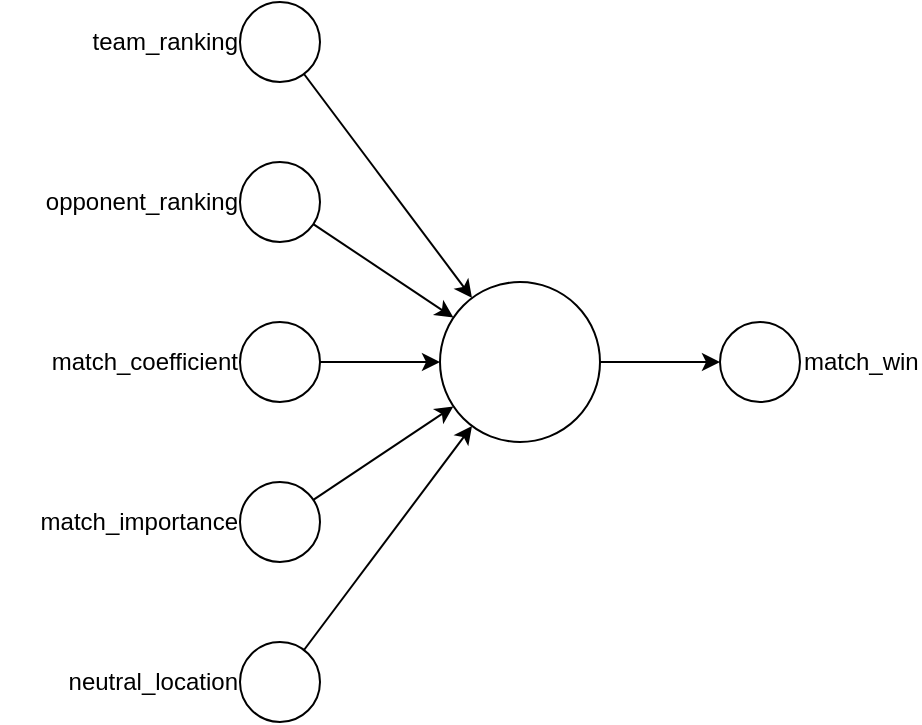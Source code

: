<mxfile version="20.6.1" type="device" pages="2"><diagram id="sLR5hcQ4mjz_AxDlRnwr" name="Logistic Regression"><mxGraphModel dx="813" dy="435" grid="1" gridSize="10" guides="1" tooltips="1" connect="1" arrows="1" fold="1" page="1" pageScale="1" pageWidth="850" pageHeight="1100" math="0" shadow="0"><root><mxCell id="0"/><mxCell id="1" parent="0"/><mxCell id="GDtvF2LMV3dDjKqqW7c8-1" value="" style="ellipse;whiteSpace=wrap;html=1;aspect=fixed;" parent="1" vertex="1"><mxGeometry x="160" y="160" width="40" height="40" as="geometry"/></mxCell><mxCell id="GDtvF2LMV3dDjKqqW7c8-2" value="team_ranking" style="text;html=1;align=right;verticalAlign=middle;resizable=0;points=[];autosize=1;strokeColor=none;fillColor=none;" parent="1" vertex="1"><mxGeometry x="60" y="165" width="100" height="30" as="geometry"/></mxCell><mxCell id="hgvbBFqQbGyHWs8PNRuw-6" style="rounded=0;orthogonalLoop=1;jettySize=auto;html=1;" edge="1" parent="1" source="GDtvF2LMV3dDjKqqW7c8-3" target="hgvbBFqQbGyHWs8PNRuw-1"><mxGeometry relative="1" as="geometry"/></mxCell><mxCell id="GDtvF2LMV3dDjKqqW7c8-3" value="" style="ellipse;whiteSpace=wrap;html=1;aspect=fixed;" parent="1" vertex="1"><mxGeometry x="160" y="240" width="40" height="40" as="geometry"/></mxCell><mxCell id="GDtvF2LMV3dDjKqqW7c8-4" value="opponent_ranking" style="text;html=1;align=right;verticalAlign=middle;resizable=0;points=[];autosize=1;strokeColor=none;fillColor=none;" parent="1" vertex="1"><mxGeometry x="40" y="245" width="120" height="30" as="geometry"/></mxCell><mxCell id="hgvbBFqQbGyHWs8PNRuw-7" style="edgeStyle=none;rounded=0;orthogonalLoop=1;jettySize=auto;html=1;exitX=1;exitY=0.5;exitDx=0;exitDy=0;entryX=0;entryY=0.5;entryDx=0;entryDy=0;" edge="1" parent="1" source="GDtvF2LMV3dDjKqqW7c8-5" target="hgvbBFqQbGyHWs8PNRuw-1"><mxGeometry relative="1" as="geometry"/></mxCell><mxCell id="GDtvF2LMV3dDjKqqW7c8-5" value="" style="ellipse;whiteSpace=wrap;html=1;aspect=fixed;" parent="1" vertex="1"><mxGeometry x="160" y="320" width="40" height="40" as="geometry"/></mxCell><mxCell id="GDtvF2LMV3dDjKqqW7c8-6" value="match_coefficient" style="text;html=1;align=right;verticalAlign=middle;resizable=0;points=[];autosize=1;strokeColor=none;fillColor=none;" parent="1" vertex="1"><mxGeometry x="40" y="325" width="120" height="30" as="geometry"/></mxCell><mxCell id="hgvbBFqQbGyHWs8PNRuw-8" style="edgeStyle=none;rounded=0;orthogonalLoop=1;jettySize=auto;html=1;" edge="1" parent="1" source="GDtvF2LMV3dDjKqqW7c8-7" target="hgvbBFqQbGyHWs8PNRuw-1"><mxGeometry relative="1" as="geometry"/></mxCell><mxCell id="GDtvF2LMV3dDjKqqW7c8-7" value="" style="ellipse;whiteSpace=wrap;html=1;aspect=fixed;" parent="1" vertex="1"><mxGeometry x="160" y="400" width="40" height="40" as="geometry"/></mxCell><mxCell id="GDtvF2LMV3dDjKqqW7c8-8" value="match_importance" style="text;html=1;align=right;verticalAlign=middle;resizable=0;points=[];autosize=1;strokeColor=none;fillColor=none;" parent="1" vertex="1"><mxGeometry x="40" y="405" width="120" height="30" as="geometry"/></mxCell><mxCell id="GDtvF2LMV3dDjKqqW7c8-24" value="" style="edgeStyle=none;rounded=0;orthogonalLoop=1;jettySize=auto;html=1;endArrow=none;endFill=0;startArrow=classic;startFill=1;entryX=1;entryY=0.5;entryDx=0;entryDy=0;" parent="1" source="GDtvF2LMV3dDjKqqW7c8-11" target="hgvbBFqQbGyHWs8PNRuw-1" edge="1"><mxGeometry relative="1" as="geometry"><mxPoint x="360" y="340" as="targetPoint"/></mxGeometry></mxCell><mxCell id="GDtvF2LMV3dDjKqqW7c8-11" value="" style="ellipse;whiteSpace=wrap;html=1;aspect=fixed;" parent="1" vertex="1"><mxGeometry x="400" y="320" width="40" height="40" as="geometry"/></mxCell><mxCell id="GDtvF2LMV3dDjKqqW7c8-14" value="match_win" style="text;html=1;strokeColor=none;fillColor=none;align=left;verticalAlign=middle;whiteSpace=wrap;rounded=0;" parent="1" vertex="1"><mxGeometry x="440" y="325" width="60" height="30" as="geometry"/></mxCell><mxCell id="hgvbBFqQbGyHWs8PNRuw-1" value="" style="ellipse;whiteSpace=wrap;html=1;aspect=fixed;" vertex="1" parent="1"><mxGeometry x="260" y="300" width="80" height="80" as="geometry"/></mxCell><mxCell id="hgvbBFqQbGyHWs8PNRuw-2" value="" style="ellipse;whiteSpace=wrap;html=1;aspect=fixed;" vertex="1" parent="1"><mxGeometry x="160" y="480" width="40" height="40" as="geometry"/></mxCell><mxCell id="hgvbBFqQbGyHWs8PNRuw-3" value="neutral_location" style="text;html=1;align=right;verticalAlign=middle;resizable=0;points=[];autosize=1;strokeColor=none;fillColor=none;" vertex="1" parent="1"><mxGeometry x="50" y="485" width="110" height="30" as="geometry"/></mxCell><mxCell id="hgvbBFqQbGyHWs8PNRuw-5" value="" style="endArrow=classic;html=1;rounded=0;" edge="1" parent="1" source="GDtvF2LMV3dDjKqqW7c8-1" target="hgvbBFqQbGyHWs8PNRuw-1"><mxGeometry width="50" height="50" relative="1" as="geometry"><mxPoint x="280" y="290" as="sourcePoint"/><mxPoint x="330" y="240" as="targetPoint"/></mxGeometry></mxCell><mxCell id="hgvbBFqQbGyHWs8PNRuw-9" value="" style="endArrow=classic;html=1;rounded=0;" edge="1" parent="1" source="hgvbBFqQbGyHWs8PNRuw-2" target="hgvbBFqQbGyHWs8PNRuw-1"><mxGeometry width="50" height="50" relative="1" as="geometry"><mxPoint x="240" y="460" as="sourcePoint"/><mxPoint x="290" y="410" as="targetPoint"/></mxGeometry></mxCell></root></mxGraphModel></diagram><diagram name="Neural Network" id="McMcJC-NNzXsRwTYpXYk"><mxGraphModel dx="981" dy="526" grid="1" gridSize="10" guides="1" tooltips="1" connect="1" arrows="1" fold="1" page="1" pageScale="1" pageWidth="850" pageHeight="1100" math="0" shadow="0"><root><mxCell id="Tz7YmVzzKGJyQnTKwFGo-0"/><mxCell id="Tz7YmVzzKGJyQnTKwFGo-1" parent="Tz7YmVzzKGJyQnTKwFGo-0"/><mxCell id="Tz7YmVzzKGJyQnTKwFGo-3" value="" style="ellipse;whiteSpace=wrap;html=1;aspect=fixed;" vertex="1" parent="Tz7YmVzzKGJyQnTKwFGo-1"><mxGeometry x="160" y="160" width="40" height="40" as="geometry"/></mxCell><mxCell id="Tz7YmVzzKGJyQnTKwFGo-4" value="team_ranking" style="text;html=1;align=right;verticalAlign=middle;resizable=0;points=[];autosize=1;strokeColor=none;fillColor=none;" vertex="1" parent="Tz7YmVzzKGJyQnTKwFGo-1"><mxGeometry x="60" y="165" width="100" height="30" as="geometry"/></mxCell><mxCell id="Tz7YmVzzKGJyQnTKwFGo-6" value="" style="ellipse;whiteSpace=wrap;html=1;aspect=fixed;" vertex="1" parent="Tz7YmVzzKGJyQnTKwFGo-1"><mxGeometry x="160" y="240" width="40" height="40" as="geometry"/></mxCell><mxCell id="Tz7YmVzzKGJyQnTKwFGo-7" value="opponent_ranking" style="text;html=1;align=right;verticalAlign=middle;resizable=0;points=[];autosize=1;strokeColor=none;fillColor=none;" vertex="1" parent="Tz7YmVzzKGJyQnTKwFGo-1"><mxGeometry x="40" y="245" width="120" height="30" as="geometry"/></mxCell><mxCell id="Tz7YmVzzKGJyQnTKwFGo-9" value="" style="ellipse;whiteSpace=wrap;html=1;aspect=fixed;" vertex="1" parent="Tz7YmVzzKGJyQnTKwFGo-1"><mxGeometry x="160" y="320" width="40" height="40" as="geometry"/></mxCell><mxCell id="Tz7YmVzzKGJyQnTKwFGo-10" value="match_coefficient" style="text;html=1;align=right;verticalAlign=middle;resizable=0;points=[];autosize=1;strokeColor=none;fillColor=none;" vertex="1" parent="Tz7YmVzzKGJyQnTKwFGo-1"><mxGeometry x="40" y="325" width="120" height="30" as="geometry"/></mxCell><mxCell id="Tz7YmVzzKGJyQnTKwFGo-12" value="" style="ellipse;whiteSpace=wrap;html=1;aspect=fixed;" vertex="1" parent="Tz7YmVzzKGJyQnTKwFGo-1"><mxGeometry x="160" y="400" width="40" height="40" as="geometry"/></mxCell><mxCell id="Tz7YmVzzKGJyQnTKwFGo-13" value="match_importance" style="text;html=1;align=right;verticalAlign=middle;resizable=0;points=[];autosize=1;strokeColor=none;fillColor=none;" vertex="1" parent="Tz7YmVzzKGJyQnTKwFGo-1"><mxGeometry x="40" y="405" width="120" height="30" as="geometry"/></mxCell><mxCell id="Tz7YmVzzKGJyQnTKwFGo-15" value="" style="ellipse;whiteSpace=wrap;html=1;aspect=fixed;" vertex="1" parent="Tz7YmVzzKGJyQnTKwFGo-1"><mxGeometry x="400" y="240" width="40" height="40" as="geometry"/></mxCell><mxCell id="Tz7YmVzzKGJyQnTKwFGo-17" value="" style="ellipse;whiteSpace=wrap;html=1;aspect=fixed;" vertex="1" parent="Tz7YmVzzKGJyQnTKwFGo-1"><mxGeometry x="400" y="320" width="40" height="40" as="geometry"/></mxCell><mxCell id="Tz7YmVzzKGJyQnTKwFGo-19" value="" style="ellipse;whiteSpace=wrap;html=1;aspect=fixed;" vertex="1" parent="Tz7YmVzzKGJyQnTKwFGo-1"><mxGeometry x="400" y="400" width="40" height="40" as="geometry"/></mxCell><mxCell id="Tz7YmVzzKGJyQnTKwFGo-20" value="match_win" style="text;html=1;strokeColor=none;fillColor=none;align=left;verticalAlign=middle;whiteSpace=wrap;rounded=0;" vertex="1" parent="Tz7YmVzzKGJyQnTKwFGo-1"><mxGeometry x="440" y="245" width="60" height="30" as="geometry"/></mxCell><mxCell id="Tz7YmVzzKGJyQnTKwFGo-21" value="match_win" style="text;html=1;strokeColor=none;fillColor=none;align=left;verticalAlign=middle;whiteSpace=wrap;rounded=0;" vertex="1" parent="Tz7YmVzzKGJyQnTKwFGo-1"><mxGeometry x="440" y="325" width="60" height="30" as="geometry"/></mxCell><mxCell id="Tz7YmVzzKGJyQnTKwFGo-22" value="match_lose" style="text;html=1;strokeColor=none;fillColor=none;align=left;verticalAlign=middle;whiteSpace=wrap;rounded=0;" vertex="1" parent="Tz7YmVzzKGJyQnTKwFGo-1"><mxGeometry x="440" y="405" width="60" height="30" as="geometry"/></mxCell><mxCell id="pGHPJpKAeoBlystxdpeN-0" value="" style="ellipse;whiteSpace=wrap;html=1;aspect=fixed;" vertex="1" parent="Tz7YmVzzKGJyQnTKwFGo-1"><mxGeometry x="160" y="480" width="40" height="40" as="geometry"/></mxCell><mxCell id="pGHPJpKAeoBlystxdpeN-1" value="neutral_location" style="text;html=1;align=right;verticalAlign=middle;resizable=0;points=[];autosize=1;strokeColor=none;fillColor=none;" vertex="1" parent="Tz7YmVzzKGJyQnTKwFGo-1"><mxGeometry x="50" y="485" width="110" height="30" as="geometry"/></mxCell><mxCell id="pGHPJpKAeoBlystxdpeN-2" value="" style="ellipse;whiteSpace=wrap;html=1;aspect=fixed;" vertex="1" parent="Tz7YmVzzKGJyQnTKwFGo-1"><mxGeometry x="240" y="160" width="40" height="40" as="geometry"/></mxCell><mxCell id="pGHPJpKAeoBlystxdpeN-3" value="" style="ellipse;whiteSpace=wrap;html=1;aspect=fixed;" vertex="1" parent="Tz7YmVzzKGJyQnTKwFGo-1"><mxGeometry x="240" y="240" width="40" height="40" as="geometry"/></mxCell><mxCell id="pGHPJpKAeoBlystxdpeN-4" value="" style="ellipse;whiteSpace=wrap;html=1;aspect=fixed;" vertex="1" parent="Tz7YmVzzKGJyQnTKwFGo-1"><mxGeometry x="240" y="320" width="40" height="40" as="geometry"/></mxCell><mxCell id="pGHPJpKAeoBlystxdpeN-5" value="" style="ellipse;whiteSpace=wrap;html=1;aspect=fixed;" vertex="1" parent="Tz7YmVzzKGJyQnTKwFGo-1"><mxGeometry x="240" y="400" width="40" height="40" as="geometry"/></mxCell><mxCell id="pGHPJpKAeoBlystxdpeN-6" value="" style="ellipse;whiteSpace=wrap;html=1;aspect=fixed;" vertex="1" parent="Tz7YmVzzKGJyQnTKwFGo-1"><mxGeometry x="240" y="480" width="40" height="40" as="geometry"/></mxCell><mxCell id="pGHPJpKAeoBlystxdpeN-7" value="" style="ellipse;whiteSpace=wrap;html=1;aspect=fixed;" vertex="1" parent="Tz7YmVzzKGJyQnTKwFGo-1"><mxGeometry x="320" y="160" width="40" height="40" as="geometry"/></mxCell><mxCell id="pGHPJpKAeoBlystxdpeN-8" value="" style="ellipse;whiteSpace=wrap;html=1;aspect=fixed;" vertex="1" parent="Tz7YmVzzKGJyQnTKwFGo-1"><mxGeometry x="320" y="240" width="40" height="40" as="geometry"/></mxCell><mxCell id="pGHPJpKAeoBlystxdpeN-9" value="" style="ellipse;whiteSpace=wrap;html=1;aspect=fixed;" vertex="1" parent="Tz7YmVzzKGJyQnTKwFGo-1"><mxGeometry x="320" y="320" width="40" height="40" as="geometry"/></mxCell><mxCell id="pGHPJpKAeoBlystxdpeN-10" value="" style="ellipse;whiteSpace=wrap;html=1;aspect=fixed;" vertex="1" parent="Tz7YmVzzKGJyQnTKwFGo-1"><mxGeometry x="320" y="400" width="40" height="40" as="geometry"/></mxCell><mxCell id="pGHPJpKAeoBlystxdpeN-11" value="" style="ellipse;whiteSpace=wrap;html=1;aspect=fixed;" vertex="1" parent="Tz7YmVzzKGJyQnTKwFGo-1"><mxGeometry x="320" y="480" width="40" height="40" as="geometry"/></mxCell><mxCell id="pGHPJpKAeoBlystxdpeN-12" value="" style="ellipse;whiteSpace=wrap;html=1;aspect=fixed;" vertex="1" parent="Tz7YmVzzKGJyQnTKwFGo-1"><mxGeometry x="240" y="80" width="40" height="40" as="geometry"/></mxCell><mxCell id="pGHPJpKAeoBlystxdpeN-13" value="" style="ellipse;whiteSpace=wrap;html=1;aspect=fixed;" vertex="1" parent="Tz7YmVzzKGJyQnTKwFGo-1"><mxGeometry x="320" y="80" width="40" height="40" as="geometry"/></mxCell><mxCell id="pGHPJpKAeoBlystxdpeN-14" value="" style="ellipse;whiteSpace=wrap;html=1;aspect=fixed;" vertex="1" parent="Tz7YmVzzKGJyQnTKwFGo-1"><mxGeometry x="240" y="560" width="40" height="40" as="geometry"/></mxCell><mxCell id="pGHPJpKAeoBlystxdpeN-15" value="" style="ellipse;whiteSpace=wrap;html=1;aspect=fixed;" vertex="1" parent="Tz7YmVzzKGJyQnTKwFGo-1"><mxGeometry x="320" y="560" width="40" height="40" as="geometry"/></mxCell><mxCell id="pGHPJpKAeoBlystxdpeN-16" value="" style="endArrow=classic;html=1;rounded=0;exitX=1;exitY=0.5;exitDx=0;exitDy=0;" edge="1" parent="Tz7YmVzzKGJyQnTKwFGo-1" source="Tz7YmVzzKGJyQnTKwFGo-12" target="pGHPJpKAeoBlystxdpeN-5"><mxGeometry width="50" height="50" relative="1" as="geometry"><mxPoint x="-10" y="530" as="sourcePoint"/><mxPoint x="40" y="480" as="targetPoint"/></mxGeometry></mxCell><mxCell id="pGHPJpKAeoBlystxdpeN-17" value="" style="endArrow=classic;html=1;rounded=0;" edge="1" parent="Tz7YmVzzKGJyQnTKwFGo-1" source="Tz7YmVzzKGJyQnTKwFGo-12" target="pGHPJpKAeoBlystxdpeN-4"><mxGeometry width="50" height="50" relative="1" as="geometry"><mxPoint x="20" y="420" as="sourcePoint"/><mxPoint x="70" y="370" as="targetPoint"/></mxGeometry></mxCell><mxCell id="pGHPJpKAeoBlystxdpeN-18" value="" style="endArrow=classic;html=1;rounded=0;" edge="1" parent="Tz7YmVzzKGJyQnTKwFGo-1" source="Tz7YmVzzKGJyQnTKwFGo-12" target="pGHPJpKAeoBlystxdpeN-6"><mxGeometry width="50" height="50" relative="1" as="geometry"><mxPoint x="450" y="510" as="sourcePoint"/><mxPoint x="500" y="460" as="targetPoint"/></mxGeometry></mxCell><mxCell id="pGHPJpKAeoBlystxdpeN-20" value="" style="endArrow=classic;html=1;rounded=0;" edge="1" parent="Tz7YmVzzKGJyQnTKwFGo-1" source="Tz7YmVzzKGJyQnTKwFGo-12" target="pGHPJpKAeoBlystxdpeN-14"><mxGeometry width="50" height="50" relative="1" as="geometry"><mxPoint x="530" y="540" as="sourcePoint"/><mxPoint x="580" y="490" as="targetPoint"/></mxGeometry></mxCell><mxCell id="pGHPJpKAeoBlystxdpeN-21" value="" style="endArrow=classic;html=1;rounded=0;" edge="1" parent="Tz7YmVzzKGJyQnTKwFGo-1" source="Tz7YmVzzKGJyQnTKwFGo-12" target="pGHPJpKAeoBlystxdpeN-3"><mxGeometry width="50" height="50" relative="1" as="geometry"><mxPoint x="590" y="530" as="sourcePoint"/><mxPoint x="640" y="480" as="targetPoint"/></mxGeometry></mxCell><mxCell id="pGHPJpKAeoBlystxdpeN-22" value="" style="endArrow=classic;html=1;rounded=0;" edge="1" parent="Tz7YmVzzKGJyQnTKwFGo-1" source="pGHPJpKAeoBlystxdpeN-0" target="pGHPJpKAeoBlystxdpeN-6"><mxGeometry width="50" height="50" relative="1" as="geometry"><mxPoint x="510" y="610" as="sourcePoint"/><mxPoint x="560" y="560" as="targetPoint"/></mxGeometry></mxCell><mxCell id="pGHPJpKAeoBlystxdpeN-23" value="" style="endArrow=classic;html=1;rounded=0;" edge="1" parent="Tz7YmVzzKGJyQnTKwFGo-1" source="pGHPJpKAeoBlystxdpeN-0" target="pGHPJpKAeoBlystxdpeN-14"><mxGeometry width="50" height="50" relative="1" as="geometry"><mxPoint x="530" y="650" as="sourcePoint"/><mxPoint x="580" y="600" as="targetPoint"/></mxGeometry></mxCell><mxCell id="pGHPJpKAeoBlystxdpeN-24" value="" style="endArrow=classic;html=1;rounded=0;" edge="1" parent="Tz7YmVzzKGJyQnTKwFGo-1" source="pGHPJpKAeoBlystxdpeN-0" target="pGHPJpKAeoBlystxdpeN-5"><mxGeometry width="50" height="50" relative="1" as="geometry"><mxPoint x="560" y="560" as="sourcePoint"/><mxPoint x="610" y="510" as="targetPoint"/></mxGeometry></mxCell><mxCell id="pGHPJpKAeoBlystxdpeN-25" value="" style="endArrow=classic;html=1;rounded=0;" edge="1" parent="Tz7YmVzzKGJyQnTKwFGo-1" source="pGHPJpKAeoBlystxdpeN-0" target="pGHPJpKAeoBlystxdpeN-4"><mxGeometry width="50" height="50" relative="1" as="geometry"><mxPoint x="450" y="530" as="sourcePoint"/><mxPoint x="500" y="480" as="targetPoint"/></mxGeometry></mxCell><mxCell id="pGHPJpKAeoBlystxdpeN-26" value="" style="endArrow=classic;html=1;rounded=0;" edge="1" parent="Tz7YmVzzKGJyQnTKwFGo-1" source="Tz7YmVzzKGJyQnTKwFGo-9" target="pGHPJpKAeoBlystxdpeN-6"><mxGeometry width="50" height="50" relative="1" as="geometry"><mxPoint x="550" y="510" as="sourcePoint"/><mxPoint x="600" y="460" as="targetPoint"/></mxGeometry></mxCell><mxCell id="pGHPJpKAeoBlystxdpeN-27" value="" style="endArrow=classic;html=1;rounded=0;" edge="1" parent="Tz7YmVzzKGJyQnTKwFGo-1" source="Tz7YmVzzKGJyQnTKwFGo-9" target="pGHPJpKAeoBlystxdpeN-5"><mxGeometry width="50" height="50" relative="1" as="geometry"><mxPoint x="560" y="530" as="sourcePoint"/><mxPoint x="610" y="480" as="targetPoint"/></mxGeometry></mxCell><mxCell id="pGHPJpKAeoBlystxdpeN-28" value="" style="endArrow=classic;html=1;rounded=0;" edge="1" parent="Tz7YmVzzKGJyQnTKwFGo-1" source="Tz7YmVzzKGJyQnTKwFGo-9" target="pGHPJpKAeoBlystxdpeN-4"><mxGeometry width="50" height="50" relative="1" as="geometry"><mxPoint x="510" y="530" as="sourcePoint"/><mxPoint x="560" y="480" as="targetPoint"/></mxGeometry></mxCell><mxCell id="pGHPJpKAeoBlystxdpeN-29" value="" style="endArrow=classic;html=1;rounded=0;" edge="1" parent="Tz7YmVzzKGJyQnTKwFGo-1" source="Tz7YmVzzKGJyQnTKwFGo-9" target="pGHPJpKAeoBlystxdpeN-3"><mxGeometry width="50" height="50" relative="1" as="geometry"><mxPoint x="560" y="260" as="sourcePoint"/><mxPoint x="610" y="210" as="targetPoint"/></mxGeometry></mxCell><mxCell id="pGHPJpKAeoBlystxdpeN-30" value="" style="endArrow=classic;html=1;rounded=0;" edge="1" parent="Tz7YmVzzKGJyQnTKwFGo-1" source="Tz7YmVzzKGJyQnTKwFGo-9" target="pGHPJpKAeoBlystxdpeN-2"><mxGeometry width="50" height="50" relative="1" as="geometry"><mxPoint x="590" y="280" as="sourcePoint"/><mxPoint x="640" y="230" as="targetPoint"/></mxGeometry></mxCell><mxCell id="pGHPJpKAeoBlystxdpeN-31" value="" style="endArrow=classic;html=1;rounded=0;" edge="1" parent="Tz7YmVzzKGJyQnTKwFGo-1" source="Tz7YmVzzKGJyQnTKwFGo-6" target="pGHPJpKAeoBlystxdpeN-5"><mxGeometry width="50" height="50" relative="1" as="geometry"><mxPoint x="550" y="210" as="sourcePoint"/><mxPoint x="600" y="160" as="targetPoint"/></mxGeometry></mxCell><mxCell id="pGHPJpKAeoBlystxdpeN-32" value="" style="endArrow=classic;html=1;rounded=0;" edge="1" parent="Tz7YmVzzKGJyQnTKwFGo-1" source="Tz7YmVzzKGJyQnTKwFGo-6" target="pGHPJpKAeoBlystxdpeN-4"><mxGeometry width="50" height="50" relative="1" as="geometry"><mxPoint x="510" y="210" as="sourcePoint"/><mxPoint x="560" y="160" as="targetPoint"/></mxGeometry></mxCell><mxCell id="pGHPJpKAeoBlystxdpeN-33" value="" style="endArrow=classic;html=1;rounded=0;" edge="1" parent="Tz7YmVzzKGJyQnTKwFGo-1" source="Tz7YmVzzKGJyQnTKwFGo-6" target="pGHPJpKAeoBlystxdpeN-3"><mxGeometry width="50" height="50" relative="1" as="geometry"><mxPoint x="400" y="230" as="sourcePoint"/><mxPoint x="450" y="180" as="targetPoint"/></mxGeometry></mxCell><mxCell id="pGHPJpKAeoBlystxdpeN-34" value="" style="endArrow=classic;html=1;rounded=0;" edge="1" parent="Tz7YmVzzKGJyQnTKwFGo-1" source="Tz7YmVzzKGJyQnTKwFGo-6" target="pGHPJpKAeoBlystxdpeN-2"><mxGeometry width="50" height="50" relative="1" as="geometry"><mxPoint x="440" y="200" as="sourcePoint"/><mxPoint x="490" y="150" as="targetPoint"/></mxGeometry></mxCell><mxCell id="pGHPJpKAeoBlystxdpeN-35" value="" style="endArrow=classic;html=1;rounded=0;" edge="1" parent="Tz7YmVzzKGJyQnTKwFGo-1" source="Tz7YmVzzKGJyQnTKwFGo-6" target="pGHPJpKAeoBlystxdpeN-12"><mxGeometry width="50" height="50" relative="1" as="geometry"><mxPoint x="430" y="200" as="sourcePoint"/><mxPoint x="480" y="150" as="targetPoint"/></mxGeometry></mxCell><mxCell id="pGHPJpKAeoBlystxdpeN-36" value="" style="endArrow=classic;html=1;rounded=0;" edge="1" parent="Tz7YmVzzKGJyQnTKwFGo-1" source="Tz7YmVzzKGJyQnTKwFGo-3" target="pGHPJpKAeoBlystxdpeN-12"><mxGeometry width="50" height="50" relative="1" as="geometry"><mxPoint x="450" y="200" as="sourcePoint"/><mxPoint x="500" y="150" as="targetPoint"/></mxGeometry></mxCell><mxCell id="pGHPJpKAeoBlystxdpeN-37" value="" style="endArrow=classic;html=1;rounded=0;" edge="1" parent="Tz7YmVzzKGJyQnTKwFGo-1" source="Tz7YmVzzKGJyQnTKwFGo-3" target="pGHPJpKAeoBlystxdpeN-2"><mxGeometry width="50" height="50" relative="1" as="geometry"><mxPoint x="500" y="210" as="sourcePoint"/><mxPoint x="550" y="160" as="targetPoint"/></mxGeometry></mxCell><mxCell id="pGHPJpKAeoBlystxdpeN-38" value="" style="endArrow=classic;html=1;rounded=0;" edge="1" parent="Tz7YmVzzKGJyQnTKwFGo-1" source="Tz7YmVzzKGJyQnTKwFGo-3" target="pGHPJpKAeoBlystxdpeN-3"><mxGeometry width="50" height="50" relative="1" as="geometry"><mxPoint x="410" y="220" as="sourcePoint"/><mxPoint x="460" y="170" as="targetPoint"/></mxGeometry></mxCell><mxCell id="pGHPJpKAeoBlystxdpeN-39" value="" style="endArrow=classic;html=1;rounded=0;" edge="1" parent="Tz7YmVzzKGJyQnTKwFGo-1" source="Tz7YmVzzKGJyQnTKwFGo-3" target="pGHPJpKAeoBlystxdpeN-4"><mxGeometry width="50" height="50" relative="1" as="geometry"><mxPoint x="450" y="220" as="sourcePoint"/><mxPoint x="500" y="170" as="targetPoint"/></mxGeometry></mxCell><mxCell id="pGHPJpKAeoBlystxdpeN-40" value="" style="endArrow=classic;html=1;rounded=0;" edge="1" parent="Tz7YmVzzKGJyQnTKwFGo-1" source="pGHPJpKAeoBlystxdpeN-12" target="pGHPJpKAeoBlystxdpeN-7"><mxGeometry width="50" height="50" relative="1" as="geometry"><mxPoint x="500" y="220" as="sourcePoint"/><mxPoint x="550" y="170" as="targetPoint"/></mxGeometry></mxCell><mxCell id="pGHPJpKAeoBlystxdpeN-41" value="" style="endArrow=classic;html=1;rounded=0;" edge="1" parent="Tz7YmVzzKGJyQnTKwFGo-1" source="pGHPJpKAeoBlystxdpeN-12" target="pGHPJpKAeoBlystxdpeN-13"><mxGeometry width="50" height="50" relative="1" as="geometry"><mxPoint x="400" y="210" as="sourcePoint"/><mxPoint x="450" y="160" as="targetPoint"/></mxGeometry></mxCell><mxCell id="pGHPJpKAeoBlystxdpeN-42" value="" style="endArrow=classic;html=1;rounded=0;" edge="1" parent="Tz7YmVzzKGJyQnTKwFGo-1" source="pGHPJpKAeoBlystxdpeN-12" target="pGHPJpKAeoBlystxdpeN-8"><mxGeometry width="50" height="50" relative="1" as="geometry"><mxPoint x="440" y="220" as="sourcePoint"/><mxPoint x="490" y="170" as="targetPoint"/></mxGeometry></mxCell><mxCell id="pGHPJpKAeoBlystxdpeN-43" value="" style="endArrow=classic;html=1;rounded=0;" edge="1" parent="Tz7YmVzzKGJyQnTKwFGo-1" source="pGHPJpKAeoBlystxdpeN-12" target="pGHPJpKAeoBlystxdpeN-9"><mxGeometry width="50" height="50" relative="1" as="geometry"><mxPoint x="500" y="260" as="sourcePoint"/><mxPoint x="550" y="210" as="targetPoint"/></mxGeometry></mxCell><mxCell id="pGHPJpKAeoBlystxdpeN-44" value="" style="endArrow=classic;html=1;rounded=0;" edge="1" parent="Tz7YmVzzKGJyQnTKwFGo-1" source="pGHPJpKAeoBlystxdpeN-2" target="pGHPJpKAeoBlystxdpeN-13"><mxGeometry width="50" height="50" relative="1" as="geometry"><mxPoint x="460" y="210" as="sourcePoint"/><mxPoint x="510" y="160" as="targetPoint"/></mxGeometry></mxCell><mxCell id="pGHPJpKAeoBlystxdpeN-45" value="" style="endArrow=classic;html=1;rounded=0;" edge="1" parent="Tz7YmVzzKGJyQnTKwFGo-1" source="pGHPJpKAeoBlystxdpeN-2" target="pGHPJpKAeoBlystxdpeN-7"><mxGeometry width="50" height="50" relative="1" as="geometry"><mxPoint x="470" y="210" as="sourcePoint"/><mxPoint x="520" y="160" as="targetPoint"/></mxGeometry></mxCell><mxCell id="pGHPJpKAeoBlystxdpeN-46" value="" style="endArrow=classic;html=1;rounded=0;" edge="1" parent="Tz7YmVzzKGJyQnTKwFGo-1" source="pGHPJpKAeoBlystxdpeN-2" target="pGHPJpKAeoBlystxdpeN-8"><mxGeometry width="50" height="50" relative="1" as="geometry"><mxPoint x="440" y="240" as="sourcePoint"/><mxPoint x="490" y="190" as="targetPoint"/></mxGeometry></mxCell><mxCell id="pGHPJpKAeoBlystxdpeN-47" value="" style="endArrow=classic;html=1;rounded=0;" edge="1" parent="Tz7YmVzzKGJyQnTKwFGo-1" source="pGHPJpKAeoBlystxdpeN-2" target="pGHPJpKAeoBlystxdpeN-9"><mxGeometry width="50" height="50" relative="1" as="geometry"><mxPoint x="430" y="240" as="sourcePoint"/><mxPoint x="480" y="190" as="targetPoint"/></mxGeometry></mxCell><mxCell id="pGHPJpKAeoBlystxdpeN-48" value="" style="endArrow=classic;html=1;rounded=0;" edge="1" parent="Tz7YmVzzKGJyQnTKwFGo-1" source="pGHPJpKAeoBlystxdpeN-3" target="pGHPJpKAeoBlystxdpeN-13"><mxGeometry width="50" height="50" relative="1" as="geometry"><mxPoint x="375" y="195" as="sourcePoint"/><mxPoint x="425" y="145" as="targetPoint"/></mxGeometry></mxCell><mxCell id="pGHPJpKAeoBlystxdpeN-49" value="" style="endArrow=classic;html=1;rounded=0;" edge="1" parent="Tz7YmVzzKGJyQnTKwFGo-1" source="pGHPJpKAeoBlystxdpeN-3" target="pGHPJpKAeoBlystxdpeN-7"><mxGeometry width="50" height="50" relative="1" as="geometry"><mxPoint x="510" y="220" as="sourcePoint"/><mxPoint x="560" y="170" as="targetPoint"/></mxGeometry></mxCell><mxCell id="pGHPJpKAeoBlystxdpeN-50" value="" style="endArrow=classic;html=1;rounded=0;" edge="1" parent="Tz7YmVzzKGJyQnTKwFGo-1" source="pGHPJpKAeoBlystxdpeN-3" target="pGHPJpKAeoBlystxdpeN-8"><mxGeometry width="50" height="50" relative="1" as="geometry"><mxPoint x="460" y="220" as="sourcePoint"/><mxPoint x="510" y="170" as="targetPoint"/></mxGeometry></mxCell><mxCell id="pGHPJpKAeoBlystxdpeN-51" value="" style="endArrow=classic;html=1;rounded=0;" edge="1" parent="Tz7YmVzzKGJyQnTKwFGo-1" source="pGHPJpKAeoBlystxdpeN-3" target="pGHPJpKAeoBlystxdpeN-9"><mxGeometry width="50" height="50" relative="1" as="geometry"><mxPoint x="390" y="210" as="sourcePoint"/><mxPoint x="440" y="160" as="targetPoint"/></mxGeometry></mxCell><mxCell id="pGHPJpKAeoBlystxdpeN-52" value="" style="endArrow=classic;html=1;rounded=0;" edge="1" parent="Tz7YmVzzKGJyQnTKwFGo-1" source="pGHPJpKAeoBlystxdpeN-3" target="pGHPJpKAeoBlystxdpeN-10"><mxGeometry width="50" height="50" relative="1" as="geometry"><mxPoint x="480" y="220" as="sourcePoint"/><mxPoint x="530" y="170" as="targetPoint"/></mxGeometry></mxCell><mxCell id="pGHPJpKAeoBlystxdpeN-53" value="" style="endArrow=classic;html=1;rounded=0;" edge="1" parent="Tz7YmVzzKGJyQnTKwFGo-1" source="pGHPJpKAeoBlystxdpeN-4" target="pGHPJpKAeoBlystxdpeN-7"><mxGeometry width="50" height="50" relative="1" as="geometry"><mxPoint x="440" y="200" as="sourcePoint"/><mxPoint x="490" y="150" as="targetPoint"/></mxGeometry></mxCell><mxCell id="pGHPJpKAeoBlystxdpeN-54" value="" style="endArrow=classic;html=1;rounded=0;" edge="1" parent="Tz7YmVzzKGJyQnTKwFGo-1" source="pGHPJpKAeoBlystxdpeN-4" target="pGHPJpKAeoBlystxdpeN-8"><mxGeometry width="50" height="50" relative="1" as="geometry"><mxPoint x="550" y="190" as="sourcePoint"/><mxPoint x="600" y="140" as="targetPoint"/></mxGeometry></mxCell><mxCell id="pGHPJpKAeoBlystxdpeN-55" value="" style="endArrow=classic;html=1;rounded=0;" edge="1" parent="Tz7YmVzzKGJyQnTKwFGo-1" source="pGHPJpKAeoBlystxdpeN-4" target="pGHPJpKAeoBlystxdpeN-9"><mxGeometry width="50" height="50" relative="1" as="geometry"><mxPoint x="260" y="420" as="sourcePoint"/><mxPoint x="310" y="370" as="targetPoint"/></mxGeometry></mxCell><mxCell id="pGHPJpKAeoBlystxdpeN-56" value="" style="endArrow=classic;html=1;rounded=0;" edge="1" parent="Tz7YmVzzKGJyQnTKwFGo-1" source="pGHPJpKAeoBlystxdpeN-4" target="pGHPJpKAeoBlystxdpeN-10"><mxGeometry width="50" height="50" relative="1" as="geometry"><mxPoint x="280" y="430" as="sourcePoint"/><mxPoint x="330" y="380" as="targetPoint"/></mxGeometry></mxCell><mxCell id="pGHPJpKAeoBlystxdpeN-57" value="" style="endArrow=classic;html=1;rounded=0;" edge="1" parent="Tz7YmVzzKGJyQnTKwFGo-1" source="pGHPJpKAeoBlystxdpeN-4" target="pGHPJpKAeoBlystxdpeN-11"><mxGeometry width="50" height="50" relative="1" as="geometry"><mxPoint x="390" y="510" as="sourcePoint"/><mxPoint x="440" y="460" as="targetPoint"/></mxGeometry></mxCell><mxCell id="pGHPJpKAeoBlystxdpeN-58" value="" style="endArrow=classic;html=1;rounded=0;" edge="1" parent="Tz7YmVzzKGJyQnTKwFGo-1" source="pGHPJpKAeoBlystxdpeN-5" target="pGHPJpKAeoBlystxdpeN-8"><mxGeometry width="50" height="50" relative="1" as="geometry"><mxPoint x="480" y="510" as="sourcePoint"/><mxPoint x="530" y="460" as="targetPoint"/></mxGeometry></mxCell><mxCell id="pGHPJpKAeoBlystxdpeN-59" value="" style="endArrow=classic;html=1;rounded=0;" edge="1" parent="Tz7YmVzzKGJyQnTKwFGo-1" source="pGHPJpKAeoBlystxdpeN-5" target="pGHPJpKAeoBlystxdpeN-9"><mxGeometry width="50" height="50" relative="1" as="geometry"><mxPoint x="500" y="530" as="sourcePoint"/><mxPoint x="550" y="480" as="targetPoint"/></mxGeometry></mxCell><mxCell id="pGHPJpKAeoBlystxdpeN-60" value="" style="endArrow=classic;html=1;rounded=0;" edge="1" parent="Tz7YmVzzKGJyQnTKwFGo-1" source="pGHPJpKAeoBlystxdpeN-5" target="pGHPJpKAeoBlystxdpeN-10"><mxGeometry width="50" height="50" relative="1" as="geometry"><mxPoint x="460" y="550" as="sourcePoint"/><mxPoint x="510" y="500" as="targetPoint"/></mxGeometry></mxCell><mxCell id="pGHPJpKAeoBlystxdpeN-61" value="" style="endArrow=classic;html=1;rounded=0;" edge="1" parent="Tz7YmVzzKGJyQnTKwFGo-1" source="pGHPJpKAeoBlystxdpeN-5" target="pGHPJpKAeoBlystxdpeN-11"><mxGeometry width="50" height="50" relative="1" as="geometry"><mxPoint x="540" y="530" as="sourcePoint"/><mxPoint x="590" y="480" as="targetPoint"/></mxGeometry></mxCell><mxCell id="pGHPJpKAeoBlystxdpeN-62" value="" style="endArrow=classic;html=1;rounded=0;" edge="1" parent="Tz7YmVzzKGJyQnTKwFGo-1" source="pGHPJpKAeoBlystxdpeN-5" target="pGHPJpKAeoBlystxdpeN-15"><mxGeometry width="50" height="50" relative="1" as="geometry"><mxPoint x="470" y="570" as="sourcePoint"/><mxPoint x="520" y="520" as="targetPoint"/></mxGeometry></mxCell><mxCell id="pGHPJpKAeoBlystxdpeN-63" value="" style="endArrow=classic;html=1;rounded=0;" edge="1" parent="Tz7YmVzzKGJyQnTKwFGo-1" source="pGHPJpKAeoBlystxdpeN-6" target="pGHPJpKAeoBlystxdpeN-9"><mxGeometry width="50" height="50" relative="1" as="geometry"><mxPoint x="490" y="530" as="sourcePoint"/><mxPoint x="540" y="480" as="targetPoint"/></mxGeometry></mxCell><mxCell id="pGHPJpKAeoBlystxdpeN-64" value="" style="endArrow=classic;html=1;rounded=0;" edge="1" parent="Tz7YmVzzKGJyQnTKwFGo-1" source="pGHPJpKAeoBlystxdpeN-6" target="pGHPJpKAeoBlystxdpeN-10"><mxGeometry width="50" height="50" relative="1" as="geometry"><mxPoint x="540" y="570" as="sourcePoint"/><mxPoint x="590" y="520" as="targetPoint"/></mxGeometry></mxCell><mxCell id="pGHPJpKAeoBlystxdpeN-65" value="" style="endArrow=classic;html=1;rounded=0;" edge="1" parent="Tz7YmVzzKGJyQnTKwFGo-1" source="pGHPJpKAeoBlystxdpeN-6" target="pGHPJpKAeoBlystxdpeN-11"><mxGeometry width="50" height="50" relative="1" as="geometry"><mxPoint x="390" y="590" as="sourcePoint"/><mxPoint x="440" y="540" as="targetPoint"/></mxGeometry></mxCell><mxCell id="pGHPJpKAeoBlystxdpeN-66" value="" style="endArrow=classic;html=1;rounded=0;" edge="1" parent="Tz7YmVzzKGJyQnTKwFGo-1" source="pGHPJpKAeoBlystxdpeN-6" target="pGHPJpKAeoBlystxdpeN-15"><mxGeometry width="50" height="50" relative="1" as="geometry"><mxPoint x="430" y="610" as="sourcePoint"/><mxPoint x="480" y="560" as="targetPoint"/></mxGeometry></mxCell><mxCell id="pGHPJpKAeoBlystxdpeN-67" value="" style="endArrow=classic;html=1;rounded=0;" edge="1" parent="Tz7YmVzzKGJyQnTKwFGo-1" source="pGHPJpKAeoBlystxdpeN-14" target="pGHPJpKAeoBlystxdpeN-10"><mxGeometry width="50" height="50" relative="1" as="geometry"><mxPoint x="400" y="580" as="sourcePoint"/><mxPoint x="450" y="530" as="targetPoint"/></mxGeometry></mxCell><mxCell id="pGHPJpKAeoBlystxdpeN-68" value="" style="endArrow=classic;html=1;rounded=0;" edge="1" parent="Tz7YmVzzKGJyQnTKwFGo-1" source="pGHPJpKAeoBlystxdpeN-14" target="pGHPJpKAeoBlystxdpeN-11"><mxGeometry width="50" height="50" relative="1" as="geometry"><mxPoint x="390" y="550" as="sourcePoint"/><mxPoint x="440" y="500" as="targetPoint"/></mxGeometry></mxCell><mxCell id="pGHPJpKAeoBlystxdpeN-69" value="" style="endArrow=classic;html=1;rounded=0;" edge="1" parent="Tz7YmVzzKGJyQnTKwFGo-1" source="pGHPJpKAeoBlystxdpeN-14" target="pGHPJpKAeoBlystxdpeN-15"><mxGeometry width="50" height="50" relative="1" as="geometry"><mxPoint x="450" y="610" as="sourcePoint"/><mxPoint x="500" y="560" as="targetPoint"/></mxGeometry></mxCell><mxCell id="pGHPJpKAeoBlystxdpeN-70" value="" style="endArrow=classic;html=1;rounded=0;" edge="1" parent="Tz7YmVzzKGJyQnTKwFGo-1" source="pGHPJpKAeoBlystxdpeN-13" target="Tz7YmVzzKGJyQnTKwFGo-15"><mxGeometry width="50" height="50" relative="1" as="geometry"><mxPoint x="450" y="210" as="sourcePoint"/><mxPoint x="500" y="160" as="targetPoint"/></mxGeometry></mxCell><mxCell id="pGHPJpKAeoBlystxdpeN-71" value="" style="endArrow=classic;html=1;rounded=0;" edge="1" parent="Tz7YmVzzKGJyQnTKwFGo-1" source="pGHPJpKAeoBlystxdpeN-13" target="Tz7YmVzzKGJyQnTKwFGo-17"><mxGeometry width="50" height="50" relative="1" as="geometry"><mxPoint x="520" y="240" as="sourcePoint"/><mxPoint x="570" y="190" as="targetPoint"/></mxGeometry></mxCell><mxCell id="pGHPJpKAeoBlystxdpeN-72" value="" style="endArrow=classic;html=1;rounded=0;" edge="1" parent="Tz7YmVzzKGJyQnTKwFGo-1" source="pGHPJpKAeoBlystxdpeN-13" target="Tz7YmVzzKGJyQnTKwFGo-19"><mxGeometry width="50" height="50" relative="1" as="geometry"><mxPoint x="600" y="270" as="sourcePoint"/><mxPoint x="650" y="220" as="targetPoint"/></mxGeometry></mxCell><mxCell id="pGHPJpKAeoBlystxdpeN-73" value="" style="endArrow=classic;html=1;rounded=0;" edge="1" parent="Tz7YmVzzKGJyQnTKwFGo-1" source="pGHPJpKAeoBlystxdpeN-7" target="Tz7YmVzzKGJyQnTKwFGo-15"><mxGeometry width="50" height="50" relative="1" as="geometry"><mxPoint x="590" y="310" as="sourcePoint"/><mxPoint x="640" y="260" as="targetPoint"/></mxGeometry></mxCell><mxCell id="pGHPJpKAeoBlystxdpeN-74" value="" style="endArrow=classic;html=1;rounded=0;" edge="1" parent="Tz7YmVzzKGJyQnTKwFGo-1" source="pGHPJpKAeoBlystxdpeN-7" target="Tz7YmVzzKGJyQnTKwFGo-17"><mxGeometry width="50" height="50" relative="1" as="geometry"><mxPoint x="520" y="370" as="sourcePoint"/><mxPoint x="570" y="320" as="targetPoint"/></mxGeometry></mxCell><mxCell id="pGHPJpKAeoBlystxdpeN-75" value="" style="endArrow=classic;html=1;rounded=0;" edge="1" parent="Tz7YmVzzKGJyQnTKwFGo-1" source="pGHPJpKAeoBlystxdpeN-7" target="Tz7YmVzzKGJyQnTKwFGo-19"><mxGeometry width="50" height="50" relative="1" as="geometry"><mxPoint x="560" y="470" as="sourcePoint"/><mxPoint x="610" y="420" as="targetPoint"/></mxGeometry></mxCell><mxCell id="pGHPJpKAeoBlystxdpeN-76" value="" style="endArrow=classic;html=1;rounded=0;" edge="1" parent="Tz7YmVzzKGJyQnTKwFGo-1" source="pGHPJpKAeoBlystxdpeN-8" target="Tz7YmVzzKGJyQnTKwFGo-15"><mxGeometry width="50" height="50" relative="1" as="geometry"><mxPoint x="530" y="390" as="sourcePoint"/><mxPoint x="580" y="340" as="targetPoint"/></mxGeometry></mxCell><mxCell id="pGHPJpKAeoBlystxdpeN-77" value="" style="endArrow=classic;html=1;rounded=0;" edge="1" parent="Tz7YmVzzKGJyQnTKwFGo-1" source="pGHPJpKAeoBlystxdpeN-8" target="Tz7YmVzzKGJyQnTKwFGo-17"><mxGeometry width="50" height="50" relative="1" as="geometry"><mxPoint x="560" y="400" as="sourcePoint"/><mxPoint x="610" y="350" as="targetPoint"/><Array as="points"/></mxGeometry></mxCell><mxCell id="pGHPJpKAeoBlystxdpeN-78" value="" style="endArrow=classic;html=1;rounded=0;" edge="1" parent="Tz7YmVzzKGJyQnTKwFGo-1" source="pGHPJpKAeoBlystxdpeN-8" target="Tz7YmVzzKGJyQnTKwFGo-19"><mxGeometry width="50" height="50" relative="1" as="geometry"><mxPoint x="520" y="440" as="sourcePoint"/><mxPoint x="570" y="390" as="targetPoint"/></mxGeometry></mxCell><mxCell id="pGHPJpKAeoBlystxdpeN-79" value="" style="endArrow=classic;html=1;rounded=0;" edge="1" parent="Tz7YmVzzKGJyQnTKwFGo-1" source="pGHPJpKAeoBlystxdpeN-9" target="Tz7YmVzzKGJyQnTKwFGo-15"><mxGeometry width="50" height="50" relative="1" as="geometry"><mxPoint x="630" y="390" as="sourcePoint"/><mxPoint x="680" y="340" as="targetPoint"/></mxGeometry></mxCell><mxCell id="pGHPJpKAeoBlystxdpeN-80" value="" style="endArrow=classic;html=1;rounded=0;exitX=1;exitY=0.5;exitDx=0;exitDy=0;" edge="1" parent="Tz7YmVzzKGJyQnTKwFGo-1" source="pGHPJpKAeoBlystxdpeN-9" target="Tz7YmVzzKGJyQnTKwFGo-17"><mxGeometry width="50" height="50" relative="1" as="geometry"><mxPoint x="610" y="390" as="sourcePoint"/><mxPoint x="660" y="340" as="targetPoint"/></mxGeometry></mxCell><mxCell id="pGHPJpKAeoBlystxdpeN-81" value="" style="endArrow=classic;html=1;rounded=0;" edge="1" parent="Tz7YmVzzKGJyQnTKwFGo-1" source="pGHPJpKAeoBlystxdpeN-9" target="Tz7YmVzzKGJyQnTKwFGo-19"><mxGeometry width="50" height="50" relative="1" as="geometry"><mxPoint x="390" y="570" as="sourcePoint"/><mxPoint x="440" y="520" as="targetPoint"/></mxGeometry></mxCell><mxCell id="pGHPJpKAeoBlystxdpeN-82" value="" style="endArrow=classic;html=1;rounded=0;" edge="1" parent="Tz7YmVzzKGJyQnTKwFGo-1" source="pGHPJpKAeoBlystxdpeN-10" target="Tz7YmVzzKGJyQnTKwFGo-15"><mxGeometry width="50" height="50" relative="1" as="geometry"><mxPoint x="490" y="540" as="sourcePoint"/><mxPoint x="540" y="490" as="targetPoint"/></mxGeometry></mxCell><mxCell id="pGHPJpKAeoBlystxdpeN-83" value="" style="endArrow=classic;html=1;rounded=0;" edge="1" parent="Tz7YmVzzKGJyQnTKwFGo-1" source="pGHPJpKAeoBlystxdpeN-10" target="Tz7YmVzzKGJyQnTKwFGo-17"><mxGeometry width="50" height="50" relative="1" as="geometry"><mxPoint x="380" y="540" as="sourcePoint"/><mxPoint x="430" y="490" as="targetPoint"/></mxGeometry></mxCell><mxCell id="pGHPJpKAeoBlystxdpeN-84" value="" style="endArrow=classic;html=1;rounded=0;" edge="1" parent="Tz7YmVzzKGJyQnTKwFGo-1" source="pGHPJpKAeoBlystxdpeN-10" target="Tz7YmVzzKGJyQnTKwFGo-19"><mxGeometry width="50" height="50" relative="1" as="geometry"><mxPoint x="410" y="550" as="sourcePoint"/><mxPoint x="460" y="500" as="targetPoint"/></mxGeometry></mxCell><mxCell id="pGHPJpKAeoBlystxdpeN-85" value="" style="endArrow=classic;html=1;rounded=0;" edge="1" parent="Tz7YmVzzKGJyQnTKwFGo-1" source="pGHPJpKAeoBlystxdpeN-11" target="Tz7YmVzzKGJyQnTKwFGo-15"><mxGeometry width="50" height="50" relative="1" as="geometry"><mxPoint x="410" y="560" as="sourcePoint"/><mxPoint x="460" y="510" as="targetPoint"/></mxGeometry></mxCell><mxCell id="pGHPJpKAeoBlystxdpeN-86" value="" style="endArrow=classic;html=1;rounded=0;" edge="1" parent="Tz7YmVzzKGJyQnTKwFGo-1" source="pGHPJpKAeoBlystxdpeN-11" target="Tz7YmVzzKGJyQnTKwFGo-17"><mxGeometry width="50" height="50" relative="1" as="geometry"><mxPoint x="400" y="520" as="sourcePoint"/><mxPoint x="450" y="470" as="targetPoint"/></mxGeometry></mxCell><mxCell id="pGHPJpKAeoBlystxdpeN-87" value="" style="endArrow=classic;html=1;rounded=0;" edge="1" parent="Tz7YmVzzKGJyQnTKwFGo-1" source="pGHPJpKAeoBlystxdpeN-11" target="Tz7YmVzzKGJyQnTKwFGo-19"><mxGeometry width="50" height="50" relative="1" as="geometry"><mxPoint x="410" y="580" as="sourcePoint"/><mxPoint x="460" y="530" as="targetPoint"/></mxGeometry></mxCell><mxCell id="pGHPJpKAeoBlystxdpeN-88" value="" style="endArrow=classic;html=1;rounded=0;" edge="1" parent="Tz7YmVzzKGJyQnTKwFGo-1" source="pGHPJpKAeoBlystxdpeN-15" target="Tz7YmVzzKGJyQnTKwFGo-19"><mxGeometry width="50" height="50" relative="1" as="geometry"><mxPoint x="420" y="560" as="sourcePoint"/><mxPoint x="470" y="510" as="targetPoint"/></mxGeometry></mxCell><mxCell id="pGHPJpKAeoBlystxdpeN-89" value="" style="endArrow=classic;html=1;rounded=0;" edge="1" parent="Tz7YmVzzKGJyQnTKwFGo-1" source="pGHPJpKAeoBlystxdpeN-15" target="Tz7YmVzzKGJyQnTKwFGo-17"><mxGeometry width="50" height="50" relative="1" as="geometry"><mxPoint x="400" y="610" as="sourcePoint"/><mxPoint x="450" y="560" as="targetPoint"/></mxGeometry></mxCell><mxCell id="pGHPJpKAeoBlystxdpeN-90" value="" style="endArrow=classic;html=1;rounded=0;" edge="1" parent="Tz7YmVzzKGJyQnTKwFGo-1" source="pGHPJpKAeoBlystxdpeN-15" target="Tz7YmVzzKGJyQnTKwFGo-15"><mxGeometry width="50" height="50" relative="1" as="geometry"><mxPoint x="430" y="590" as="sourcePoint"/><mxPoint x="480" y="540" as="targetPoint"/></mxGeometry></mxCell></root></mxGraphModel></diagram></mxfile>